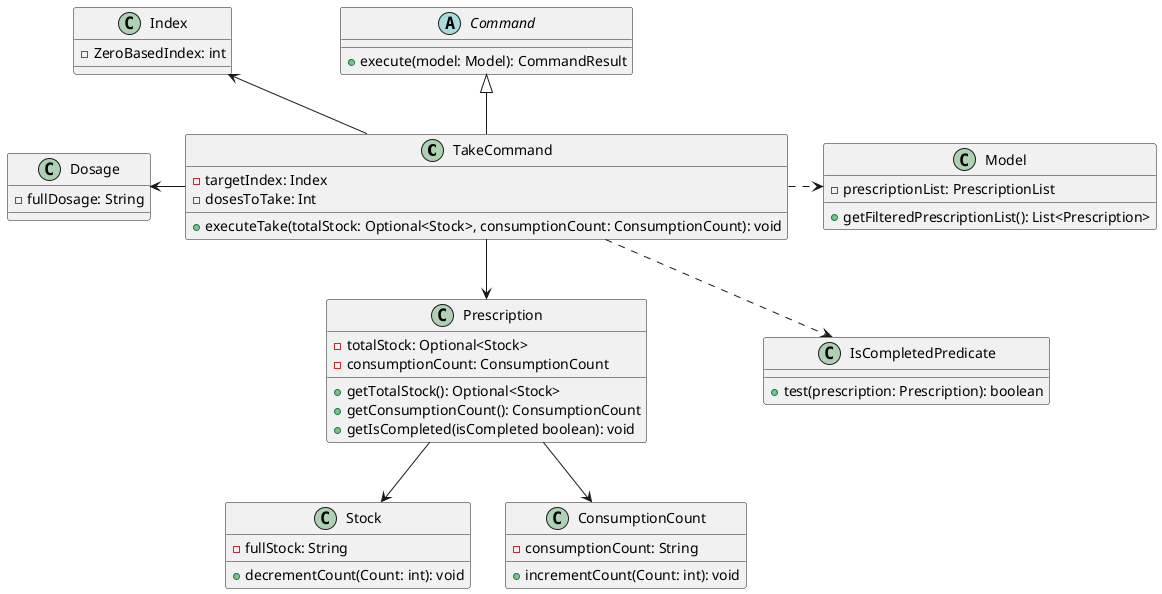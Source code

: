 @startuml TakeCommandClassDiagram

class TakeCommand {
  - targetIndex: Index
  - dosesToTake: Int
  + executeTake(totalStock: Optional<Stock>, consumptionCount: ConsumptionCount): void
}

abstract class Command {
  + execute(model: Model): CommandResult
}

class Index {
  - ZeroBasedIndex: int
}

class Dosage {
  - fullDosage: String
}

class Model {
  - prescriptionList: PrescriptionList
  + getFilteredPrescriptionList(): List<Prescription>
}

class IsCompletedPredicate {
  + test(prescription: Prescription): boolean
}

class Prescription {
  - totalStock: Optional<Stock>
  - consumptionCount: ConsumptionCount
  + getTotalStock(): Optional<Stock>
  + getConsumptionCount(): ConsumptionCount
  + getIsCompleted(isCompleted boolean): void
}

class Stock {
  - fullStock: String
  + decrementCount(Count: int): void
}

class ConsumptionCount {
  - consumptionCount: String
  + incrementCount(Count: int): void
}

Command <|-down- TakeCommand
Index <-down- TakeCommand
Dosage <-right- TakeCommand
Index <-[hidden]- Dosage
Model <.left. TakeCommand
IsCompletedPredicate <.left. TakeCommand
Model <-[hidden]- IsCompletedPredicate
Prescription <-up- TakeCommand
Stock <-up- Prescription
ConsumptionCount <-up- Prescription

@enduml
